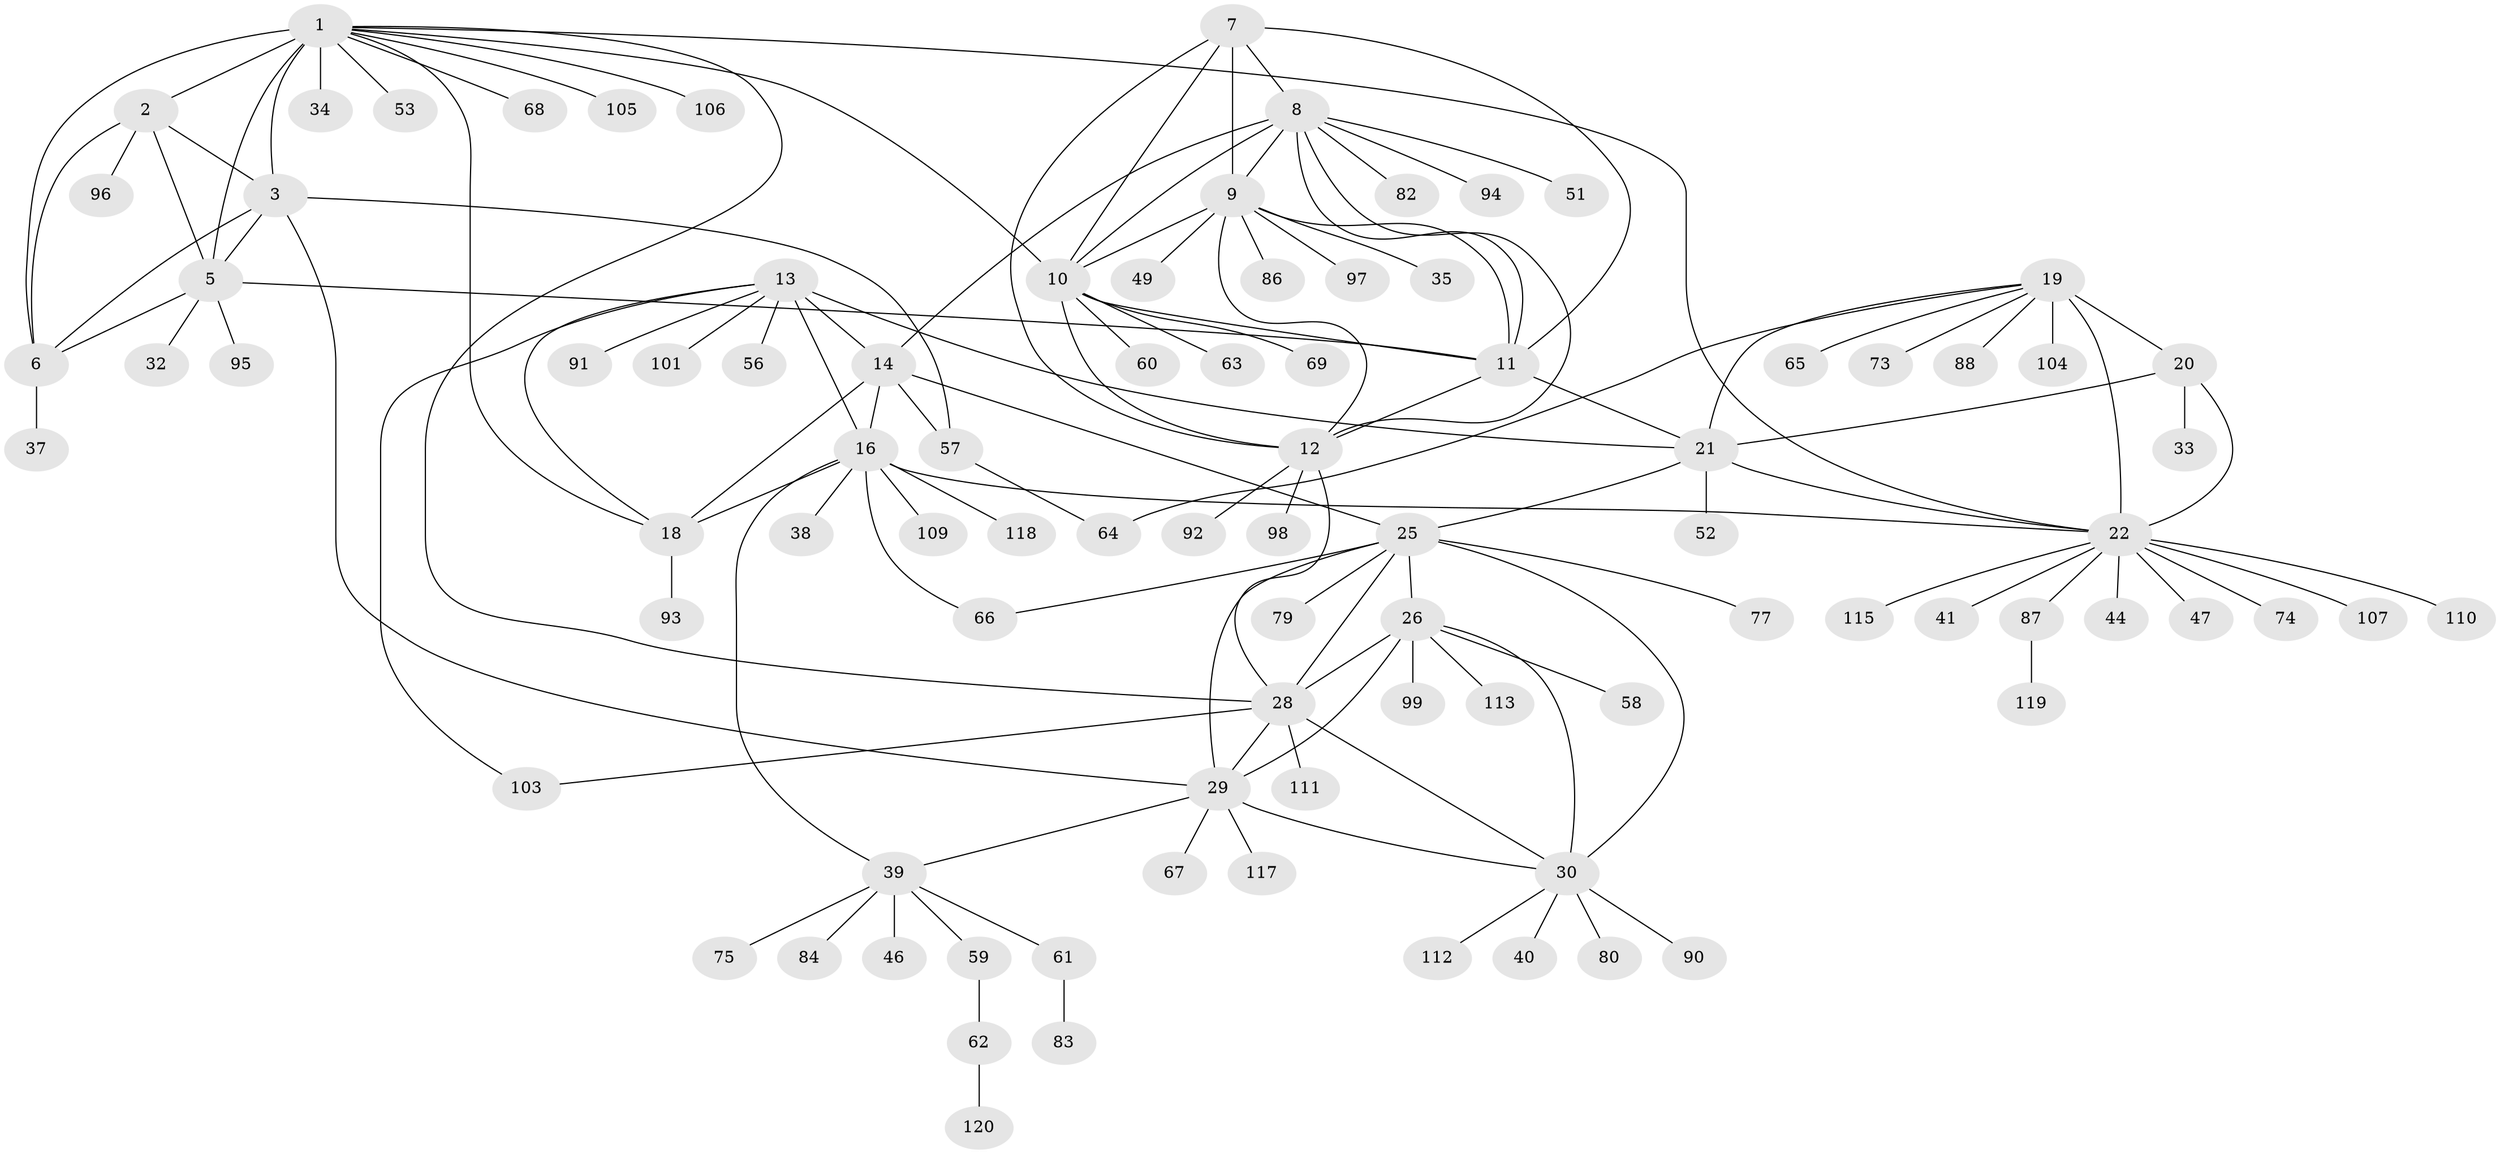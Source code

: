 // original degree distribution, {8: 0.06666666666666667, 7: 0.03333333333333333, 11: 0.016666666666666666, 6: 0.041666666666666664, 10: 0.06666666666666667, 9: 0.025, 5: 0.008333333333333333, 1: 0.5916666666666667, 2: 0.13333333333333333, 4: 0.008333333333333333, 3: 0.008333333333333333}
// Generated by graph-tools (version 1.1) at 2025/42/03/06/25 10:42:08]
// undirected, 92 vertices, 133 edges
graph export_dot {
graph [start="1"]
  node [color=gray90,style=filled];
  1 [super="+4"];
  2 [super="+76"];
  3 [super="+36"];
  5 [super="+54"];
  6;
  7 [super="+45"];
  8 [super="+43"];
  9 [super="+85"];
  10 [super="+81"];
  11 [super="+31"];
  12 [super="+42"];
  13 [super="+78"];
  14 [super="+15"];
  16 [super="+17"];
  18 [super="+71"];
  19 [super="+24"];
  20;
  21 [super="+102"];
  22 [super="+23"];
  25 [super="+27"];
  26 [super="+72"];
  28 [super="+108"];
  29 [super="+116"];
  30 [super="+100"];
  32;
  33;
  34;
  35;
  37;
  38 [super="+50"];
  39 [super="+48"];
  40;
  41;
  44;
  46;
  47 [super="+55"];
  49;
  51;
  52;
  53 [super="+114"];
  56;
  57 [super="+70"];
  58;
  59;
  60;
  61;
  62;
  63;
  64;
  65;
  66;
  67;
  68;
  69;
  73;
  74;
  75;
  77;
  79;
  80;
  82;
  83;
  84;
  86 [super="+89"];
  87;
  88;
  90;
  91;
  92;
  93;
  94;
  95;
  96;
  97;
  98;
  99;
  101;
  103;
  104;
  105;
  106;
  107;
  109;
  110;
  111;
  112;
  113;
  115;
  117;
  118;
  119;
  120;
  1 -- 2 [weight=2];
  1 -- 3 [weight=2];
  1 -- 5 [weight=2];
  1 -- 6 [weight=2];
  1 -- 18;
  1 -- 22;
  1 -- 68;
  1 -- 34;
  1 -- 105;
  1 -- 10;
  1 -- 106;
  1 -- 53;
  1 -- 28;
  2 -- 3;
  2 -- 5;
  2 -- 6;
  2 -- 96;
  3 -- 5;
  3 -- 6;
  3 -- 29;
  3 -- 57;
  5 -- 6;
  5 -- 32;
  5 -- 95;
  5 -- 11;
  6 -- 37;
  7 -- 8;
  7 -- 9;
  7 -- 10;
  7 -- 11;
  7 -- 12;
  8 -- 9;
  8 -- 10;
  8 -- 11;
  8 -- 12;
  8 -- 14;
  8 -- 51;
  8 -- 82;
  8 -- 94;
  9 -- 10;
  9 -- 11;
  9 -- 12;
  9 -- 35;
  9 -- 49;
  9 -- 86;
  9 -- 97;
  10 -- 11;
  10 -- 12;
  10 -- 60;
  10 -- 63;
  10 -- 69;
  11 -- 12;
  11 -- 21;
  12 -- 28;
  12 -- 92;
  12 -- 98;
  13 -- 14 [weight=2];
  13 -- 16 [weight=2];
  13 -- 18;
  13 -- 56;
  13 -- 101;
  13 -- 103;
  13 -- 21;
  13 -- 91;
  14 -- 16 [weight=4];
  14 -- 18 [weight=2];
  14 -- 25;
  14 -- 57;
  16 -- 18 [weight=2];
  16 -- 118;
  16 -- 66;
  16 -- 38;
  16 -- 39;
  16 -- 109;
  16 -- 22;
  18 -- 93;
  19 -- 20 [weight=2];
  19 -- 21 [weight=2];
  19 -- 22 [weight=4];
  19 -- 64;
  19 -- 65;
  19 -- 104;
  19 -- 73;
  19 -- 88;
  20 -- 21;
  20 -- 22 [weight=2];
  20 -- 33;
  21 -- 22 [weight=2];
  21 -- 52;
  21 -- 25;
  22 -- 47;
  22 -- 107;
  22 -- 41;
  22 -- 74;
  22 -- 44;
  22 -- 110;
  22 -- 115;
  22 -- 87;
  25 -- 26 [weight=2];
  25 -- 28 [weight=2];
  25 -- 29 [weight=2];
  25 -- 30 [weight=2];
  25 -- 66;
  25 -- 79;
  25 -- 77;
  26 -- 28;
  26 -- 29;
  26 -- 30;
  26 -- 58;
  26 -- 113;
  26 -- 99;
  28 -- 29;
  28 -- 30;
  28 -- 103;
  28 -- 111;
  29 -- 30;
  29 -- 39;
  29 -- 67;
  29 -- 117;
  30 -- 40;
  30 -- 80;
  30 -- 90;
  30 -- 112;
  39 -- 46;
  39 -- 61;
  39 -- 75;
  39 -- 84;
  39 -- 59;
  57 -- 64;
  59 -- 62;
  61 -- 83;
  62 -- 120;
  87 -- 119;
}
